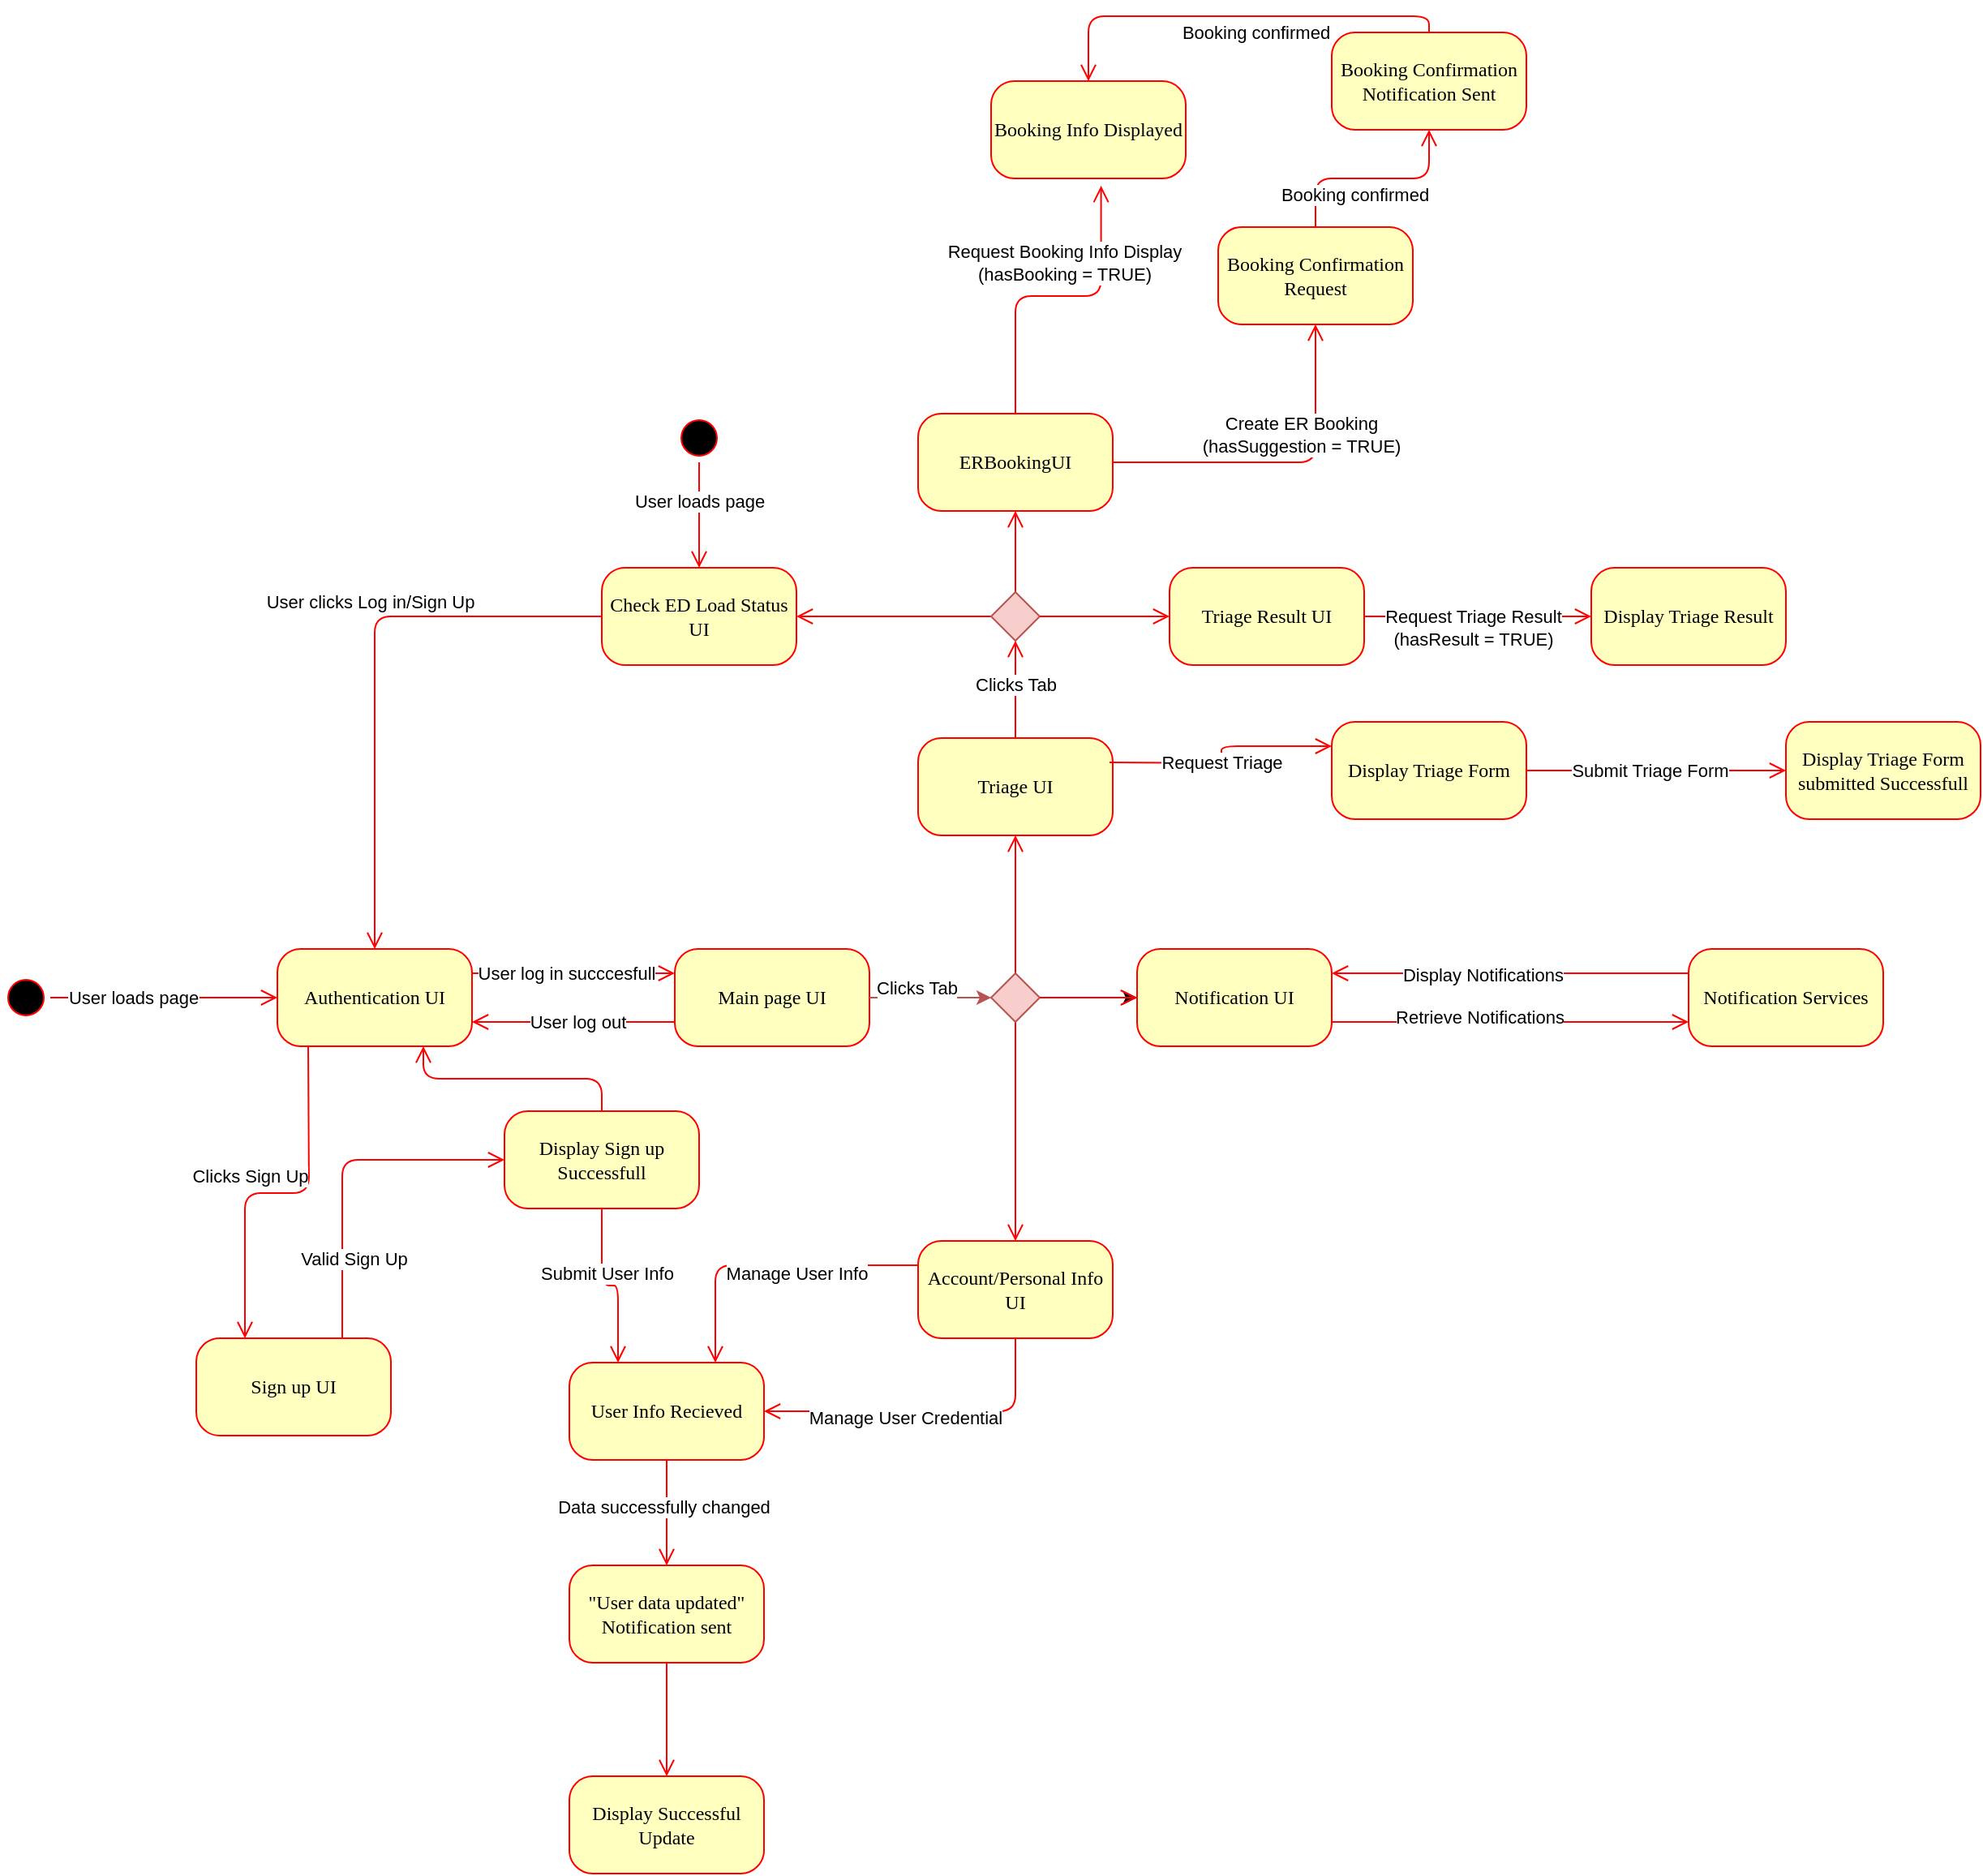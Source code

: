 <mxfile version="22.0.8" type="github">
  <diagram name="Page-1" id="58cdce13-f638-feb5-8d6f-7d28b1aa9fa0">
    <mxGraphModel dx="2322" dy="1401" grid="1" gridSize="10" guides="1" tooltips="1" connect="1" arrows="1" fold="1" page="1" pageScale="1" pageWidth="1100" pageHeight="850" background="none" math="0" shadow="0">
      <root>
        <mxCell id="0" />
        <mxCell id="1" parent="0" />
        <mxCell id="382b91b5511bd0f7-1" value="" style="ellipse;html=1;shape=startState;fillColor=#000000;strokeColor=#ff0000;rounded=1;shadow=0;comic=0;labelBackgroundColor=none;fontFamily=Verdana;fontSize=12;fontColor=#000000;align=center;direction=south;" parent="1" vertex="1">
          <mxGeometry x="-40" y="125" width="30" height="30" as="geometry" />
        </mxCell>
        <mxCell id="382b91b5511bd0f7-6" value="Authentication UI" style="rounded=1;whiteSpace=wrap;html=1;arcSize=24;fillColor=#ffffc0;strokeColor=#ff0000;shadow=0;comic=0;labelBackgroundColor=none;fontFamily=Verdana;fontSize=12;fontColor=#000000;align=center;" parent="1" vertex="1">
          <mxGeometry x="130" y="110" width="120" height="60" as="geometry" />
        </mxCell>
        <mxCell id="2a3bc250acf0617d-9" style="edgeStyle=orthogonalEdgeStyle;html=1;labelBackgroundColor=none;endArrow=open;endSize=8;strokeColor=#ff0000;fontFamily=Verdana;fontSize=12;align=left;" parent="1" source="382b91b5511bd0f7-1" target="382b91b5511bd0f7-6" edge="1">
          <mxGeometry relative="1" as="geometry" />
        </mxCell>
        <mxCell id="VdD3YLYx9Pq02H5jU0q_-2" value="User loads page" style="edgeLabel;html=1;align=center;verticalAlign=middle;resizable=0;points=[];" parent="2a3bc250acf0617d-9" vertex="1" connectable="0">
          <mxGeometry x="-0.275" relative="1" as="geometry">
            <mxPoint as="offset" />
          </mxGeometry>
        </mxCell>
        <mxCell id="VdD3YLYx9Pq02H5jU0q_-5" style="edgeStyle=orthogonalEdgeStyle;html=1;labelBackgroundColor=none;endArrow=open;endSize=8;strokeColor=#ff0000;fontFamily=Verdana;fontSize=12;align=left;exitX=1;exitY=0.25;exitDx=0;exitDy=0;entryX=0;entryY=0.25;entryDx=0;entryDy=0;" parent="1" source="382b91b5511bd0f7-6" target="VdD3YLYx9Pq02H5jU0q_-14" edge="1">
          <mxGeometry relative="1" as="geometry">
            <mxPoint x="390" y="125.62" as="sourcePoint" />
            <mxPoint x="470" y="125" as="targetPoint" />
          </mxGeometry>
        </mxCell>
        <mxCell id="VdD3YLYx9Pq02H5jU0q_-8" value="User log in succcesfull" style="edgeLabel;html=1;align=center;verticalAlign=middle;resizable=0;points=[];" parent="VdD3YLYx9Pq02H5jU0q_-5" vertex="1" connectable="0">
          <mxGeometry x="-0.323" relative="1" as="geometry">
            <mxPoint x="15" as="offset" />
          </mxGeometry>
        </mxCell>
        <mxCell id="VdD3YLYx9Pq02H5jU0q_-10" style="edgeStyle=orthogonalEdgeStyle;html=1;labelBackgroundColor=none;endArrow=open;endSize=8;strokeColor=#ff0000;fontFamily=Verdana;fontSize=12;align=left;entryX=1;entryY=0.75;entryDx=0;entryDy=0;exitX=0;exitY=0.75;exitDx=0;exitDy=0;" parent="1" source="VdD3YLYx9Pq02H5jU0q_-14" target="382b91b5511bd0f7-6" edge="1">
          <mxGeometry relative="1" as="geometry">
            <mxPoint x="460" y="155" as="sourcePoint" />
            <mxPoint x="290" y="160" as="targetPoint" />
          </mxGeometry>
        </mxCell>
        <mxCell id="VdD3YLYx9Pq02H5jU0q_-11" value="User log out" style="edgeLabel;html=1;align=center;verticalAlign=middle;resizable=0;points=[];" parent="VdD3YLYx9Pq02H5jU0q_-10" vertex="1" connectable="0">
          <mxGeometry x="-0.275" relative="1" as="geometry">
            <mxPoint x="-15" as="offset" />
          </mxGeometry>
        </mxCell>
        <mxCell id="VdD3YLYx9Pq02H5jU0q_-12" style="edgeStyle=orthogonalEdgeStyle;html=1;labelBackgroundColor=none;endArrow=open;endSize=8;strokeColor=#ff0000;fontFamily=Verdana;fontSize=12;align=left;exitX=0.5;exitY=1;exitDx=0;exitDy=0;entryX=0.25;entryY=0;entryDx=0;entryDy=0;" parent="1" target="VdD3YLYx9Pq02H5jU0q_-43" edge="1">
          <mxGeometry relative="1" as="geometry">
            <mxPoint x="149.0" y="170" as="sourcePoint" />
            <mxPoint x="149" y="250" as="targetPoint" />
          </mxGeometry>
        </mxCell>
        <mxCell id="VdD3YLYx9Pq02H5jU0q_-13" value="Clicks Sign Up" style="edgeLabel;html=1;align=center;verticalAlign=middle;resizable=0;points=[];" parent="VdD3YLYx9Pq02H5jU0q_-12" vertex="1" connectable="0">
          <mxGeometry x="-0.275" relative="1" as="geometry">
            <mxPoint x="-37" as="offset" />
          </mxGeometry>
        </mxCell>
        <mxCell id="VdD3YLYx9Pq02H5jU0q_-14" value="Main page UI" style="rounded=1;whiteSpace=wrap;html=1;arcSize=24;fillColor=#ffffc0;strokeColor=#ff0000;shadow=0;comic=0;labelBackgroundColor=none;fontFamily=Verdana;fontSize=12;fontColor=#000000;align=center;" parent="1" vertex="1">
          <mxGeometry x="375" y="110" width="120" height="60" as="geometry" />
        </mxCell>
        <mxCell id="VdD3YLYx9Pq02H5jU0q_-15" style="edgeStyle=orthogonalEdgeStyle;html=1;labelBackgroundColor=none;endArrow=open;endSize=8;strokeColor=#ff0000;fontFamily=Verdana;fontSize=12;align=left;exitX=0.5;exitY=0;exitDx=0;exitDy=0;entryX=0.5;entryY=1;entryDx=0;entryDy=0;" parent="1" source="VdD3YLYx9Pq02H5jU0q_-47" target="VdD3YLYx9Pq02H5jU0q_-21" edge="1">
          <mxGeometry relative="1" as="geometry">
            <mxPoint x="310" y="135" as="sourcePoint" />
            <mxPoint x="580" y="50" as="targetPoint" />
          </mxGeometry>
        </mxCell>
        <mxCell id="VdD3YLYx9Pq02H5jU0q_-21" value="Triage UI" style="rounded=1;whiteSpace=wrap;html=1;arcSize=24;fillColor=#ffffc0;strokeColor=#ff0000;shadow=0;comic=0;labelBackgroundColor=none;fontFamily=Verdana;fontSize=12;fontColor=#000000;align=center;" parent="1" vertex="1">
          <mxGeometry x="525" y="-20" width="120" height="60" as="geometry" />
        </mxCell>
        <mxCell id="VdD3YLYx9Pq02H5jU0q_-24" style="edgeStyle=orthogonalEdgeStyle;html=1;labelBackgroundColor=none;endArrow=open;endSize=8;strokeColor=#ff0000;fontFamily=Verdana;fontSize=12;align=left;exitX=0.5;exitY=0;exitDx=0;exitDy=0;entryX=0.5;entryY=1;entryDx=0;entryDy=0;" parent="1" source="VdD3YLYx9Pq02H5jU0q_-49" target="VdD3YLYx9Pq02H5jU0q_-26" edge="1">
          <mxGeometry relative="1" as="geometry">
            <mxPoint x="590" y="120" as="sourcePoint" />
            <mxPoint x="710" y="10" as="targetPoint" />
          </mxGeometry>
        </mxCell>
        <mxCell id="VdD3YLYx9Pq02H5jU0q_-26" value="ERBookingUI" style="rounded=1;whiteSpace=wrap;html=1;arcSize=24;fillColor=#ffffc0;strokeColor=#ff0000;shadow=0;comic=0;labelBackgroundColor=none;fontFamily=Verdana;fontSize=12;fontColor=#000000;align=center;" parent="1" vertex="1">
          <mxGeometry x="525" y="-220" width="120" height="60" as="geometry" />
        </mxCell>
        <mxCell id="VdD3YLYx9Pq02H5jU0q_-29" style="edgeStyle=orthogonalEdgeStyle;html=1;labelBackgroundColor=none;endArrow=open;endSize=8;strokeColor=#ff0000;fontFamily=Verdana;fontSize=12;align=left;exitX=0.5;exitY=0;exitDx=0;exitDy=0;entryX=0.5;entryY=1;entryDx=0;entryDy=0;" parent="1" source="VdD3YLYx9Pq02H5jU0q_-21" target="VdD3YLYx9Pq02H5jU0q_-49" edge="1">
          <mxGeometry relative="1" as="geometry">
            <mxPoint x="400" y="-51.96" as="sourcePoint" />
            <mxPoint x="530" y="-80" as="targetPoint" />
          </mxGeometry>
        </mxCell>
        <mxCell id="9bYLnxyuJk67JNiSMp8e-36" value="&lt;div&gt;Clicks Tab&lt;/div&gt;" style="edgeLabel;html=1;align=center;verticalAlign=middle;resizable=0;points=[];" parent="VdD3YLYx9Pq02H5jU0q_-29" vertex="1" connectable="0">
          <mxGeometry x="0.341" relative="1" as="geometry">
            <mxPoint y="7" as="offset" />
          </mxGeometry>
        </mxCell>
        <mxCell id="VdD3YLYx9Pq02H5jU0q_-30" value="Check ED Load Status UI" style="rounded=1;whiteSpace=wrap;html=1;arcSize=24;fillColor=#ffffc0;strokeColor=#ff0000;shadow=0;comic=0;labelBackgroundColor=none;fontFamily=Verdana;fontSize=12;fontColor=#000000;align=center;" parent="1" vertex="1">
          <mxGeometry x="330" y="-125.0" width="120" height="60" as="geometry" />
        </mxCell>
        <mxCell id="VdD3YLYx9Pq02H5jU0q_-34" style="edgeStyle=orthogonalEdgeStyle;html=1;labelBackgroundColor=none;endArrow=open;endSize=8;strokeColor=#ff0000;fontFamily=Verdana;fontSize=12;align=left;entryX=1;entryY=0.5;entryDx=0;entryDy=0;exitX=0;exitY=0.5;exitDx=0;exitDy=0;" parent="1" source="VdD3YLYx9Pq02H5jU0q_-49" target="VdD3YLYx9Pq02H5jU0q_-30" edge="1">
          <mxGeometry relative="1" as="geometry">
            <mxPoint x="540" y="-10" as="sourcePoint" />
            <mxPoint x="460" y="-95" as="targetPoint" />
          </mxGeometry>
        </mxCell>
        <mxCell id="VdD3YLYx9Pq02H5jU0q_-35" value="Account/Personal Info UI" style="rounded=1;whiteSpace=wrap;html=1;arcSize=24;fillColor=#ffffc0;strokeColor=#ff0000;shadow=0;comic=0;labelBackgroundColor=none;fontFamily=Verdana;fontSize=12;fontColor=#000000;align=center;" parent="1" vertex="1">
          <mxGeometry x="525" y="290" width="120" height="60" as="geometry" />
        </mxCell>
        <mxCell id="VdD3YLYx9Pq02H5jU0q_-36" style="edgeStyle=orthogonalEdgeStyle;html=1;labelBackgroundColor=none;endArrow=open;endSize=8;strokeColor=#ff0000;fontFamily=Verdana;fontSize=12;align=left;exitX=0.5;exitY=1;exitDx=0;exitDy=0;entryX=0.5;entryY=0;entryDx=0;entryDy=0;" parent="1" source="VdD3YLYx9Pq02H5jU0q_-47" target="VdD3YLYx9Pq02H5jU0q_-35" edge="1">
          <mxGeometry relative="1" as="geometry">
            <mxPoint x="650" y="150" as="sourcePoint" />
            <mxPoint x="710" y="150" as="targetPoint" />
          </mxGeometry>
        </mxCell>
        <mxCell id="VdD3YLYx9Pq02H5jU0q_-39" style="edgeStyle=orthogonalEdgeStyle;html=1;labelBackgroundColor=none;endArrow=open;endSize=8;strokeColor=#ff0000;fontFamily=Verdana;fontSize=12;align=left;entryX=0.5;entryY=0;entryDx=0;entryDy=0;exitX=0;exitY=0.5;exitDx=0;exitDy=0;" parent="1" source="VdD3YLYx9Pq02H5jU0q_-30" target="382b91b5511bd0f7-6" edge="1">
          <mxGeometry relative="1" as="geometry">
            <mxPoint x="540" y="-10" as="sourcePoint" />
            <mxPoint x="540" y="-90" as="targetPoint" />
          </mxGeometry>
        </mxCell>
        <mxCell id="3F3ILfwRqj9AePYUOEfk-1" value="User clicks Log in/Sign Up" style="edgeLabel;html=1;align=center;verticalAlign=middle;resizable=0;points=[];" vertex="1" connectable="0" parent="VdD3YLYx9Pq02H5jU0q_-39">
          <mxGeometry x="0.038" y="-4" relative="1" as="geometry">
            <mxPoint x="1" y="-48" as="offset" />
          </mxGeometry>
        </mxCell>
        <mxCell id="VdD3YLYx9Pq02H5jU0q_-40" value="" style="ellipse;html=1;shape=startState;fillColor=#000000;strokeColor=#ff0000;rounded=1;shadow=0;comic=0;labelBackgroundColor=none;fontFamily=Verdana;fontSize=12;fontColor=#000000;align=center;direction=south;" parent="1" vertex="1">
          <mxGeometry x="375" y="-220" width="30" height="30" as="geometry" />
        </mxCell>
        <mxCell id="VdD3YLYx9Pq02H5jU0q_-41" style="edgeStyle=orthogonalEdgeStyle;html=1;labelBackgroundColor=none;endArrow=open;endSize=8;strokeColor=#ff0000;fontFamily=Verdana;fontSize=12;align=left;entryX=0.5;entryY=0;entryDx=0;entryDy=0;" parent="1" source="VdD3YLYx9Pq02H5jU0q_-40" target="VdD3YLYx9Pq02H5jU0q_-30" edge="1">
          <mxGeometry relative="1" as="geometry">
            <mxPoint x="370" y="-135" as="targetPoint" />
          </mxGeometry>
        </mxCell>
        <mxCell id="VdD3YLYx9Pq02H5jU0q_-42" value="User loads page" style="edgeLabel;html=1;align=center;verticalAlign=middle;resizable=0;points=[];" parent="VdD3YLYx9Pq02H5jU0q_-41" vertex="1" connectable="0">
          <mxGeometry x="-0.275" relative="1" as="geometry">
            <mxPoint as="offset" />
          </mxGeometry>
        </mxCell>
        <mxCell id="VdD3YLYx9Pq02H5jU0q_-43" value="Sign up UI" style="rounded=1;whiteSpace=wrap;html=1;arcSize=24;fillColor=#ffffc0;strokeColor=#ff0000;shadow=0;comic=0;labelBackgroundColor=none;fontFamily=Verdana;fontSize=12;fontColor=#000000;align=center;" parent="1" vertex="1">
          <mxGeometry x="80" y="350" width="120" height="60" as="geometry" />
        </mxCell>
        <mxCell id="VdD3YLYx9Pq02H5jU0q_-44" style="edgeStyle=orthogonalEdgeStyle;html=1;labelBackgroundColor=none;endArrow=open;endSize=8;strokeColor=#ff0000;fontFamily=Verdana;fontSize=12;align=left;exitX=0.75;exitY=0;exitDx=0;exitDy=0;entryX=0;entryY=0.5;entryDx=0;entryDy=0;" parent="1" source="VdD3YLYx9Pq02H5jU0q_-43" target="9bYLnxyuJk67JNiSMp8e-49" edge="1">
          <mxGeometry relative="1" as="geometry">
            <mxPoint x="159.0" y="180" as="sourcePoint" />
            <mxPoint x="250" y="250" as="targetPoint" />
            <Array as="points" />
          </mxGeometry>
        </mxCell>
        <mxCell id="9bYLnxyuJk67JNiSMp8e-50" value="Valid Sign Up" style="edgeLabel;html=1;align=center;verticalAlign=middle;resizable=0;points=[];" parent="VdD3YLYx9Pq02H5jU0q_-44" vertex="1" connectable="0">
          <mxGeometry x="-0.24" y="5" relative="1" as="geometry">
            <mxPoint x="12" y="31" as="offset" />
          </mxGeometry>
        </mxCell>
        <mxCell id="NMF-H3eIl_iGVr_XC_nz-1" value="" style="edgeStyle=orthogonalEdgeStyle;rounded=0;orthogonalLoop=1;jettySize=auto;html=1;" parent="1" source="VdD3YLYx9Pq02H5jU0q_-47" target="9bYLnxyuJk67JNiSMp8e-69" edge="1">
          <mxGeometry relative="1" as="geometry" />
        </mxCell>
        <mxCell id="VdD3YLYx9Pq02H5jU0q_-47" value="" style="rhombus;whiteSpace=wrap;html=1;fillColor=#f8cecc;strokeColor=#b85450;" parent="1" vertex="1">
          <mxGeometry x="570" y="125" width="30" height="30" as="geometry" />
        </mxCell>
        <mxCell id="VdD3YLYx9Pq02H5jU0q_-48" value="" style="endArrow=classic;html=1;rounded=0;fillColor=#f8cecc;strokeColor=#b85450;entryX=0;entryY=0.5;entryDx=0;entryDy=0;exitX=1;exitY=0.5;exitDx=0;exitDy=0;" parent="1" source="VdD3YLYx9Pq02H5jU0q_-14" target="VdD3YLYx9Pq02H5jU0q_-47" edge="1">
          <mxGeometry width="50" height="50" relative="1" as="geometry">
            <mxPoint x="500" y="140" as="sourcePoint" />
            <mxPoint x="550" y="150" as="targetPoint" />
          </mxGeometry>
        </mxCell>
        <mxCell id="9bYLnxyuJk67JNiSMp8e-1" value="Clicks Tab" style="edgeLabel;html=1;align=center;verticalAlign=middle;resizable=0;points=[];" parent="VdD3YLYx9Pq02H5jU0q_-48" vertex="1" connectable="0">
          <mxGeometry x="-0.237" y="6" relative="1" as="geometry">
            <mxPoint as="offset" />
          </mxGeometry>
        </mxCell>
        <mxCell id="VdD3YLYx9Pq02H5jU0q_-49" value="" style="rhombus;whiteSpace=wrap;html=1;fillColor=#f8cecc;strokeColor=#b85450;" parent="1" vertex="1">
          <mxGeometry x="570" y="-110" width="30" height="30" as="geometry" />
        </mxCell>
        <mxCell id="VdD3YLYx9Pq02H5jU0q_-54" value="Triage Result UI" style="rounded=1;whiteSpace=wrap;html=1;arcSize=24;fillColor=#ffffc0;strokeColor=#ff0000;shadow=0;comic=0;labelBackgroundColor=none;fontFamily=Verdana;fontSize=12;fontColor=#000000;align=center;" parent="1" vertex="1">
          <mxGeometry x="680" y="-125" width="120" height="60" as="geometry" />
        </mxCell>
        <mxCell id="VdD3YLYx9Pq02H5jU0q_-55" style="edgeStyle=orthogonalEdgeStyle;html=1;labelBackgroundColor=none;endArrow=open;endSize=8;strokeColor=#ff0000;fontFamily=Verdana;fontSize=12;align=left;entryX=0;entryY=0.5;entryDx=0;entryDy=0;exitX=1;exitY=0.5;exitDx=0;exitDy=0;" parent="1" source="VdD3YLYx9Pq02H5jU0q_-49" target="VdD3YLYx9Pq02H5jU0q_-54" edge="1">
          <mxGeometry relative="1" as="geometry">
            <mxPoint x="600" y="-90" as="sourcePoint" />
            <mxPoint x="150" y="-305" as="targetPoint" />
          </mxGeometry>
        </mxCell>
        <mxCell id="9bYLnxyuJk67JNiSMp8e-13" style="edgeStyle=orthogonalEdgeStyle;html=1;labelBackgroundColor=none;endArrow=open;endSize=8;strokeColor=#ff0000;fontFamily=Verdana;fontSize=12;align=left;exitX=1;exitY=0.5;exitDx=0;exitDy=0;entryX=0.5;entryY=1;entryDx=0;entryDy=0;" parent="1" source="VdD3YLYx9Pq02H5jU0q_-26" target="9bYLnxyuJk67JNiSMp8e-23" edge="1">
          <mxGeometry relative="1" as="geometry">
            <mxPoint x="470" y="-170" as="sourcePoint" />
            <mxPoint x="770" y="-275" as="targetPoint" />
          </mxGeometry>
        </mxCell>
        <mxCell id="9bYLnxyuJk67JNiSMp8e-14" value="&lt;div&gt;Create ER Booking&lt;/div&gt;&lt;div&gt;(hasSuggestion = TRUE)&lt;br&gt;&lt;/div&gt;" style="edgeLabel;html=1;align=center;verticalAlign=middle;resizable=0;points=[];" parent="9bYLnxyuJk67JNiSMp8e-13" vertex="1" connectable="0">
          <mxGeometry x="0.358" y="9" relative="1" as="geometry">
            <mxPoint as="offset" />
          </mxGeometry>
        </mxCell>
        <mxCell id="9bYLnxyuJk67JNiSMp8e-18" style="edgeStyle=orthogonalEdgeStyle;html=1;labelBackgroundColor=none;endArrow=open;endSize=8;strokeColor=#ff0000;fontFamily=Verdana;fontSize=12;align=left;exitX=0.5;exitY=0;exitDx=0;exitDy=0;entryX=0.565;entryY=1.076;entryDx=0;entryDy=0;entryPerimeter=0;" parent="1" source="VdD3YLYx9Pq02H5jU0q_-26" target="9bYLnxyuJk67JNiSMp8e-22" edge="1">
          <mxGeometry relative="1" as="geometry">
            <mxPoint x="470" y="-170" as="sourcePoint" />
            <mxPoint x="610" y="-375" as="targetPoint" />
          </mxGeometry>
        </mxCell>
        <mxCell id="9bYLnxyuJk67JNiSMp8e-19" value="&lt;div&gt;Request Booking Info Display&lt;br&gt;&lt;/div&gt;&lt;div&gt;(hasBooking = TRUE)&lt;br&gt;&lt;/div&gt;" style="edgeLabel;html=1;align=center;verticalAlign=middle;resizable=0;points=[];" parent="9bYLnxyuJk67JNiSMp8e-18" vertex="1" connectable="0">
          <mxGeometry x="-0.437" y="4" relative="1" as="geometry">
            <mxPoint x="34" y="-39" as="offset" />
          </mxGeometry>
        </mxCell>
        <mxCell id="9bYLnxyuJk67JNiSMp8e-22" value="Booking Info Displayed" style="rounded=1;whiteSpace=wrap;html=1;arcSize=24;fillColor=#ffffc0;strokeColor=#ff0000;shadow=0;comic=0;labelBackgroundColor=none;fontFamily=Verdana;fontSize=12;fontColor=#000000;align=center;" parent="1" vertex="1">
          <mxGeometry x="570" y="-425" width="120" height="60" as="geometry" />
        </mxCell>
        <mxCell id="9bYLnxyuJk67JNiSMp8e-23" value="Booking Confirmation Request" style="rounded=1;whiteSpace=wrap;html=1;arcSize=24;fillColor=#ffffc0;strokeColor=#ff0000;shadow=0;comic=0;labelBackgroundColor=none;fontFamily=Verdana;fontSize=12;fontColor=#000000;align=center;" parent="1" vertex="1">
          <mxGeometry x="710" y="-335" width="120" height="60" as="geometry" />
        </mxCell>
        <mxCell id="9bYLnxyuJk67JNiSMp8e-25" style="edgeStyle=orthogonalEdgeStyle;html=1;labelBackgroundColor=none;endArrow=open;endSize=8;strokeColor=#ff0000;fontFamily=Verdana;fontSize=12;align=left;exitX=0.5;exitY=0;exitDx=0;exitDy=0;entryX=0.5;entryY=1;entryDx=0;entryDy=0;" parent="1" source="9bYLnxyuJk67JNiSMp8e-23" target="9bYLnxyuJk67JNiSMp8e-28" edge="1">
          <mxGeometry relative="1" as="geometry">
            <mxPoint x="640" y="-170" as="sourcePoint" />
            <mxPoint x="850" y="-375" as="targetPoint" />
          </mxGeometry>
        </mxCell>
        <mxCell id="9bYLnxyuJk67JNiSMp8e-27" value="Booking confirmed" style="edgeLabel;html=1;align=center;verticalAlign=middle;resizable=0;points=[];" parent="9bYLnxyuJk67JNiSMp8e-25" vertex="1" connectable="0">
          <mxGeometry x="-0.17" relative="1" as="geometry">
            <mxPoint y="10" as="offset" />
          </mxGeometry>
        </mxCell>
        <mxCell id="9bYLnxyuJk67JNiSMp8e-28" value="Booking Confirmation Notification Sent" style="rounded=1;whiteSpace=wrap;html=1;arcSize=24;fillColor=#ffffc0;strokeColor=#ff0000;shadow=0;comic=0;labelBackgroundColor=none;fontFamily=Verdana;fontSize=12;fontColor=#000000;align=center;" parent="1" vertex="1">
          <mxGeometry x="780" y="-455" width="120" height="60" as="geometry" />
        </mxCell>
        <mxCell id="9bYLnxyuJk67JNiSMp8e-29" style="edgeStyle=orthogonalEdgeStyle;html=1;labelBackgroundColor=none;endArrow=open;endSize=8;strokeColor=#ff0000;fontFamily=Verdana;fontSize=12;align=left;exitX=0.5;exitY=0;exitDx=0;exitDy=0;entryX=0.5;entryY=0;entryDx=0;entryDy=0;" parent="1" source="9bYLnxyuJk67JNiSMp8e-28" target="9bYLnxyuJk67JNiSMp8e-22" edge="1">
          <mxGeometry relative="1" as="geometry">
            <mxPoint x="840" y="-470" as="sourcePoint" />
            <mxPoint x="630" y="-440" as="targetPoint" />
          </mxGeometry>
        </mxCell>
        <mxCell id="9bYLnxyuJk67JNiSMp8e-30" value="Booking confirmed" style="edgeLabel;html=1;align=center;verticalAlign=middle;resizable=0;points=[];" parent="9bYLnxyuJk67JNiSMp8e-29" vertex="1" connectable="0">
          <mxGeometry x="-0.17" relative="1" as="geometry">
            <mxPoint x="-9" y="10" as="offset" />
          </mxGeometry>
        </mxCell>
        <mxCell id="9bYLnxyuJk67JNiSMp8e-33" style="edgeStyle=orthogonalEdgeStyle;html=1;labelBackgroundColor=none;endArrow=open;endSize=8;strokeColor=#ff0000;fontFamily=Verdana;fontSize=12;align=left;exitX=1;exitY=0.25;exitDx=0;exitDy=0;entryX=0;entryY=0.25;entryDx=0;entryDy=0;" parent="1" target="9bYLnxyuJk67JNiSMp8e-34" edge="1">
          <mxGeometry relative="1" as="geometry">
            <mxPoint x="643" y="-5" as="sourcePoint" />
            <mxPoint x="778" as="targetPoint" />
          </mxGeometry>
        </mxCell>
        <mxCell id="9bYLnxyuJk67JNiSMp8e-42" value="Request Triage" style="edgeLabel;html=1;align=center;verticalAlign=middle;resizable=0;points=[];" parent="9bYLnxyuJk67JNiSMp8e-33" vertex="1" connectable="0">
          <mxGeometry x="-0.058" relative="1" as="geometry">
            <mxPoint as="offset" />
          </mxGeometry>
        </mxCell>
        <mxCell id="9bYLnxyuJk67JNiSMp8e-34" value="Display Triage Form" style="rounded=1;whiteSpace=wrap;html=1;arcSize=24;fillColor=#ffffc0;strokeColor=#ff0000;shadow=0;comic=0;labelBackgroundColor=none;fontFamily=Verdana;fontSize=12;fontColor=#000000;align=center;" parent="1" vertex="1">
          <mxGeometry x="780" y="-30" width="120" height="60" as="geometry" />
        </mxCell>
        <mxCell id="9bYLnxyuJk67JNiSMp8e-39" style="edgeStyle=orthogonalEdgeStyle;html=1;labelBackgroundColor=none;endArrow=open;endSize=8;strokeColor=#ff0000;fontFamily=Verdana;fontSize=12;align=left;exitX=1;exitY=0.5;exitDx=0;exitDy=0;entryX=0;entryY=0.5;entryDx=0;entryDy=0;" parent="1" source="VdD3YLYx9Pq02H5jU0q_-54" target="9bYLnxyuJk67JNiSMp8e-46" edge="1">
          <mxGeometry relative="1" as="geometry">
            <mxPoint x="655" y="5" as="sourcePoint" />
            <mxPoint x="790" y="10" as="targetPoint" />
          </mxGeometry>
        </mxCell>
        <mxCell id="9bYLnxyuJk67JNiSMp8e-40" value="&lt;div&gt;Request Triage Result&lt;/div&gt;&lt;div&gt;(hasResult = TRUE)&lt;br&gt;&lt;/div&gt;" style="edgeLabel;html=1;align=center;verticalAlign=middle;resizable=0;points=[];" parent="9bYLnxyuJk67JNiSMp8e-39" vertex="1" connectable="0">
          <mxGeometry x="-0.156" relative="1" as="geometry">
            <mxPoint x="8" y="7" as="offset" />
          </mxGeometry>
        </mxCell>
        <mxCell id="9bYLnxyuJk67JNiSMp8e-46" value="Display Triage Result" style="rounded=1;whiteSpace=wrap;html=1;arcSize=24;fillColor=#ffffc0;strokeColor=#ff0000;shadow=0;comic=0;labelBackgroundColor=none;fontFamily=Verdana;fontSize=12;fontColor=#000000;align=center;" parent="1" vertex="1">
          <mxGeometry x="940" y="-125" width="120" height="60" as="geometry" />
        </mxCell>
        <mxCell id="9bYLnxyuJk67JNiSMp8e-47" value="User Info Recieved" style="rounded=1;whiteSpace=wrap;html=1;arcSize=24;fillColor=#ffffc0;strokeColor=#ff0000;shadow=0;comic=0;labelBackgroundColor=none;fontFamily=Verdana;fontSize=12;fontColor=#000000;align=center;" parent="1" vertex="1">
          <mxGeometry x="310" y="365" width="120" height="60" as="geometry" />
        </mxCell>
        <mxCell id="9bYLnxyuJk67JNiSMp8e-49" value="Display Sign up Successfull" style="rounded=1;whiteSpace=wrap;html=1;arcSize=24;fillColor=#ffffc0;strokeColor=#ff0000;shadow=0;comic=0;labelBackgroundColor=none;fontFamily=Verdana;fontSize=12;fontColor=#000000;align=center;" parent="1" vertex="1">
          <mxGeometry x="270" y="210" width="120" height="60" as="geometry" />
        </mxCell>
        <mxCell id="9bYLnxyuJk67JNiSMp8e-51" style="edgeStyle=orthogonalEdgeStyle;html=1;labelBackgroundColor=none;endArrow=open;endSize=8;strokeColor=#ff0000;fontFamily=Verdana;fontSize=12;align=left;exitX=0.5;exitY=1;exitDx=0;exitDy=0;entryX=0.25;entryY=0;entryDx=0;entryDy=0;" parent="1" source="9bYLnxyuJk67JNiSMp8e-49" target="9bYLnxyuJk67JNiSMp8e-47" edge="1">
          <mxGeometry relative="1" as="geometry">
            <mxPoint x="180" y="360" as="sourcePoint" />
            <mxPoint x="280" y="250" as="targetPoint" />
            <Array as="points" />
          </mxGeometry>
        </mxCell>
        <mxCell id="9bYLnxyuJk67JNiSMp8e-52" value="Submit User Info" style="edgeLabel;html=1;align=center;verticalAlign=middle;resizable=0;points=[];" parent="9bYLnxyuJk67JNiSMp8e-51" vertex="1" connectable="0">
          <mxGeometry x="-0.24" y="5" relative="1" as="geometry">
            <mxPoint x="-2" as="offset" />
          </mxGeometry>
        </mxCell>
        <mxCell id="9bYLnxyuJk67JNiSMp8e-53" style="edgeStyle=orthogonalEdgeStyle;html=1;labelBackgroundColor=none;endArrow=open;endSize=8;strokeColor=#ff0000;fontFamily=Verdana;fontSize=12;align=left;exitX=0.5;exitY=0;exitDx=0;exitDy=0;entryX=0.75;entryY=1;entryDx=0;entryDy=0;" parent="1" source="9bYLnxyuJk67JNiSMp8e-49" target="382b91b5511bd0f7-6" edge="1">
          <mxGeometry relative="1" as="geometry">
            <mxPoint x="180" y="360" as="sourcePoint" />
            <mxPoint x="280" y="250" as="targetPoint" />
            <Array as="points" />
          </mxGeometry>
        </mxCell>
        <mxCell id="9bYLnxyuJk67JNiSMp8e-55" style="edgeStyle=orthogonalEdgeStyle;html=1;labelBackgroundColor=none;endArrow=open;endSize=8;strokeColor=#ff0000;fontFamily=Verdana;fontSize=12;align=left;exitX=0.5;exitY=1;exitDx=0;exitDy=0;entryX=1;entryY=0.5;entryDx=0;entryDy=0;" parent="1" source="VdD3YLYx9Pq02H5jU0q_-35" target="9bYLnxyuJk67JNiSMp8e-47" edge="1">
          <mxGeometry relative="1" as="geometry">
            <mxPoint x="595" y="165" as="sourcePoint" />
            <mxPoint x="595" y="300" as="targetPoint" />
          </mxGeometry>
        </mxCell>
        <mxCell id="9bYLnxyuJk67JNiSMp8e-56" value="Manage User Credential" style="edgeLabel;html=1;align=center;verticalAlign=middle;resizable=0;points=[];" parent="9bYLnxyuJk67JNiSMp8e-55" vertex="1" connectable="0">
          <mxGeometry x="0.131" y="4" relative="1" as="geometry">
            <mxPoint as="offset" />
          </mxGeometry>
        </mxCell>
        <mxCell id="9bYLnxyuJk67JNiSMp8e-57" style="edgeStyle=orthogonalEdgeStyle;html=1;labelBackgroundColor=none;endArrow=open;endSize=8;strokeColor=#ff0000;fontFamily=Verdana;fontSize=12;align=left;exitX=0;exitY=0.25;exitDx=0;exitDy=0;entryX=0.75;entryY=0;entryDx=0;entryDy=0;" parent="1" source="VdD3YLYx9Pq02H5jU0q_-35" target="9bYLnxyuJk67JNiSMp8e-47" edge="1">
          <mxGeometry relative="1" as="geometry">
            <mxPoint x="595" y="360" as="sourcePoint" />
            <mxPoint x="440" y="405" as="targetPoint" />
          </mxGeometry>
        </mxCell>
        <mxCell id="9bYLnxyuJk67JNiSMp8e-58" value="Manage User Info" style="edgeLabel;html=1;align=center;verticalAlign=middle;resizable=0;points=[];" parent="9bYLnxyuJk67JNiSMp8e-57" vertex="1" connectable="0">
          <mxGeometry x="0.131" y="4" relative="1" as="geometry">
            <mxPoint x="29" y="1" as="offset" />
          </mxGeometry>
        </mxCell>
        <mxCell id="9bYLnxyuJk67JNiSMp8e-59" style="edgeStyle=orthogonalEdgeStyle;html=1;labelBackgroundColor=none;endArrow=open;endSize=8;strokeColor=#ff0000;fontFamily=Verdana;fontSize=12;align=left;exitX=0.5;exitY=1;exitDx=0;exitDy=0;entryX=0.5;entryY=0;entryDx=0;entryDy=0;" parent="1" source="9bYLnxyuJk67JNiSMp8e-47" target="9bYLnxyuJk67JNiSMp8e-63" edge="1">
          <mxGeometry relative="1" as="geometry">
            <mxPoint x="535" y="315" as="sourcePoint" />
            <mxPoint x="370" y="480" as="targetPoint" />
          </mxGeometry>
        </mxCell>
        <mxCell id="9bYLnxyuJk67JNiSMp8e-68" value="Data successfully changed" style="edgeLabel;html=1;align=center;verticalAlign=middle;resizable=0;points=[];" parent="9bYLnxyuJk67JNiSMp8e-59" vertex="1" connectable="0">
          <mxGeometry x="-0.118" y="-2" relative="1" as="geometry">
            <mxPoint as="offset" />
          </mxGeometry>
        </mxCell>
        <mxCell id="9bYLnxyuJk67JNiSMp8e-63" value="&quot;User data updated&quot; Notification sent" style="rounded=1;whiteSpace=wrap;html=1;arcSize=24;fillColor=#ffffc0;strokeColor=#ff0000;shadow=0;comic=0;labelBackgroundColor=none;fontFamily=Verdana;fontSize=12;fontColor=#000000;align=center;" parent="1" vertex="1">
          <mxGeometry x="310" y="490" width="120" height="60" as="geometry" />
        </mxCell>
        <mxCell id="9bYLnxyuJk67JNiSMp8e-65" style="edgeStyle=orthogonalEdgeStyle;html=1;labelBackgroundColor=none;endArrow=open;endSize=8;strokeColor=#ff0000;fontFamily=Verdana;fontSize=12;align=left;exitX=0.5;exitY=1;exitDx=0;exitDy=0;entryX=0.5;entryY=0;entryDx=0;entryDy=0;" parent="1" source="9bYLnxyuJk67JNiSMp8e-63" target="9bYLnxyuJk67JNiSMp8e-66" edge="1">
          <mxGeometry relative="1" as="geometry">
            <mxPoint x="380" y="435" as="sourcePoint" />
            <mxPoint x="370" y="610" as="targetPoint" />
          </mxGeometry>
        </mxCell>
        <mxCell id="9bYLnxyuJk67JNiSMp8e-66" value="Display Successful Update" style="rounded=1;whiteSpace=wrap;html=1;arcSize=24;fillColor=#ffffc0;strokeColor=#ff0000;shadow=0;comic=0;labelBackgroundColor=none;fontFamily=Verdana;fontSize=12;fontColor=#000000;align=center;" parent="1" vertex="1">
          <mxGeometry x="310" y="620" width="120" height="60" as="geometry" />
        </mxCell>
        <mxCell id="9bYLnxyuJk67JNiSMp8e-69" value="Notification UI" style="rounded=1;whiteSpace=wrap;html=1;arcSize=24;fillColor=#ffffc0;strokeColor=#ff0000;shadow=0;comic=0;labelBackgroundColor=none;fontFamily=Verdana;fontSize=12;fontColor=#000000;align=center;" parent="1" vertex="1">
          <mxGeometry x="660" y="110" width="120" height="60" as="geometry" />
        </mxCell>
        <mxCell id="9bYLnxyuJk67JNiSMp8e-70" style="edgeStyle=orthogonalEdgeStyle;html=1;labelBackgroundColor=none;endArrow=open;endSize=8;strokeColor=#ff0000;fontFamily=Verdana;fontSize=12;align=left;exitX=1;exitY=0.5;exitDx=0;exitDy=0;entryX=0;entryY=0.5;entryDx=0;entryDy=0;" parent="1" source="VdD3YLYx9Pq02H5jU0q_-47" target="9bYLnxyuJk67JNiSMp8e-69" edge="1">
          <mxGeometry relative="1" as="geometry">
            <mxPoint x="595" y="165" as="sourcePoint" />
            <mxPoint x="595" y="300" as="targetPoint" />
          </mxGeometry>
        </mxCell>
        <mxCell id="NMF-H3eIl_iGVr_XC_nz-2" style="edgeStyle=orthogonalEdgeStyle;html=1;labelBackgroundColor=none;endArrow=open;endSize=8;strokeColor=#ff0000;fontFamily=Verdana;fontSize=12;align=left;exitX=1;exitY=0.75;exitDx=0;exitDy=0;entryX=0;entryY=0.75;entryDx=0;entryDy=0;" parent="1" source="9bYLnxyuJk67JNiSMp8e-69" target="NMF-H3eIl_iGVr_XC_nz-3" edge="1">
          <mxGeometry relative="1" as="geometry">
            <mxPoint x="610" y="150" as="sourcePoint" />
            <mxPoint x="910" y="155" as="targetPoint" />
          </mxGeometry>
        </mxCell>
        <mxCell id="NMF-H3eIl_iGVr_XC_nz-4" value="Retrieve Notifications" style="edgeLabel;html=1;align=center;verticalAlign=middle;resizable=0;points=[];" parent="NMF-H3eIl_iGVr_XC_nz-2" vertex="1" connectable="0">
          <mxGeometry x="-0.548" y="3" relative="1" as="geometry">
            <mxPoint x="41" as="offset" />
          </mxGeometry>
        </mxCell>
        <mxCell id="NMF-H3eIl_iGVr_XC_nz-3" value="Notification Services" style="rounded=1;whiteSpace=wrap;html=1;arcSize=24;fillColor=#ffffc0;strokeColor=#ff0000;shadow=0;comic=0;labelBackgroundColor=none;fontFamily=Verdana;fontSize=12;fontColor=#000000;align=center;" parent="1" vertex="1">
          <mxGeometry x="1000" y="110" width="120" height="60" as="geometry" />
        </mxCell>
        <mxCell id="NMF-H3eIl_iGVr_XC_nz-5" style="edgeStyle=orthogonalEdgeStyle;html=1;labelBackgroundColor=none;endArrow=open;endSize=8;strokeColor=#ff0000;fontFamily=Verdana;fontSize=12;align=left;exitX=0;exitY=0.25;exitDx=0;exitDy=0;entryX=1;entryY=0.25;entryDx=0;entryDy=0;" parent="1" source="NMF-H3eIl_iGVr_XC_nz-3" target="9bYLnxyuJk67JNiSMp8e-69" edge="1">
          <mxGeometry relative="1" as="geometry">
            <mxPoint x="790" y="165" as="sourcePoint" />
            <mxPoint x="1010" y="165" as="targetPoint" />
          </mxGeometry>
        </mxCell>
        <mxCell id="NMF-H3eIl_iGVr_XC_nz-7" value="Display Notifications" style="edgeLabel;html=1;align=center;verticalAlign=middle;resizable=0;points=[];" parent="NMF-H3eIl_iGVr_XC_nz-5" vertex="1" connectable="0">
          <mxGeometry x="0.402" y="1" relative="1" as="geometry">
            <mxPoint x="27" as="offset" />
          </mxGeometry>
        </mxCell>
        <mxCell id="3F3ILfwRqj9AePYUOEfk-2" style="edgeStyle=orthogonalEdgeStyle;html=1;labelBackgroundColor=none;endArrow=open;endSize=8;strokeColor=#ff0000;fontFamily=Verdana;fontSize=12;align=left;exitX=1;exitY=0.5;exitDx=0;exitDy=0;entryX=0;entryY=0.5;entryDx=0;entryDy=0;" edge="1" parent="1" source="9bYLnxyuJk67JNiSMp8e-34" target="3F3ILfwRqj9AePYUOEfk-4">
          <mxGeometry relative="1" as="geometry">
            <mxPoint x="653" y="5" as="sourcePoint" />
            <mxPoint x="1000" as="targetPoint" />
          </mxGeometry>
        </mxCell>
        <mxCell id="3F3ILfwRqj9AePYUOEfk-3" value="Submit Triage Form" style="edgeLabel;html=1;align=center;verticalAlign=middle;resizable=0;points=[];" vertex="1" connectable="0" parent="3F3ILfwRqj9AePYUOEfk-2">
          <mxGeometry x="-0.058" relative="1" as="geometry">
            <mxPoint as="offset" />
          </mxGeometry>
        </mxCell>
        <mxCell id="3F3ILfwRqj9AePYUOEfk-4" value="Display Triage Form submitted Successfull" style="rounded=1;whiteSpace=wrap;html=1;arcSize=24;fillColor=#ffffc0;strokeColor=#ff0000;shadow=0;comic=0;labelBackgroundColor=none;fontFamily=Verdana;fontSize=12;fontColor=#000000;align=center;" vertex="1" parent="1">
          <mxGeometry x="1060" y="-30" width="120" height="60" as="geometry" />
        </mxCell>
      </root>
    </mxGraphModel>
  </diagram>
</mxfile>

